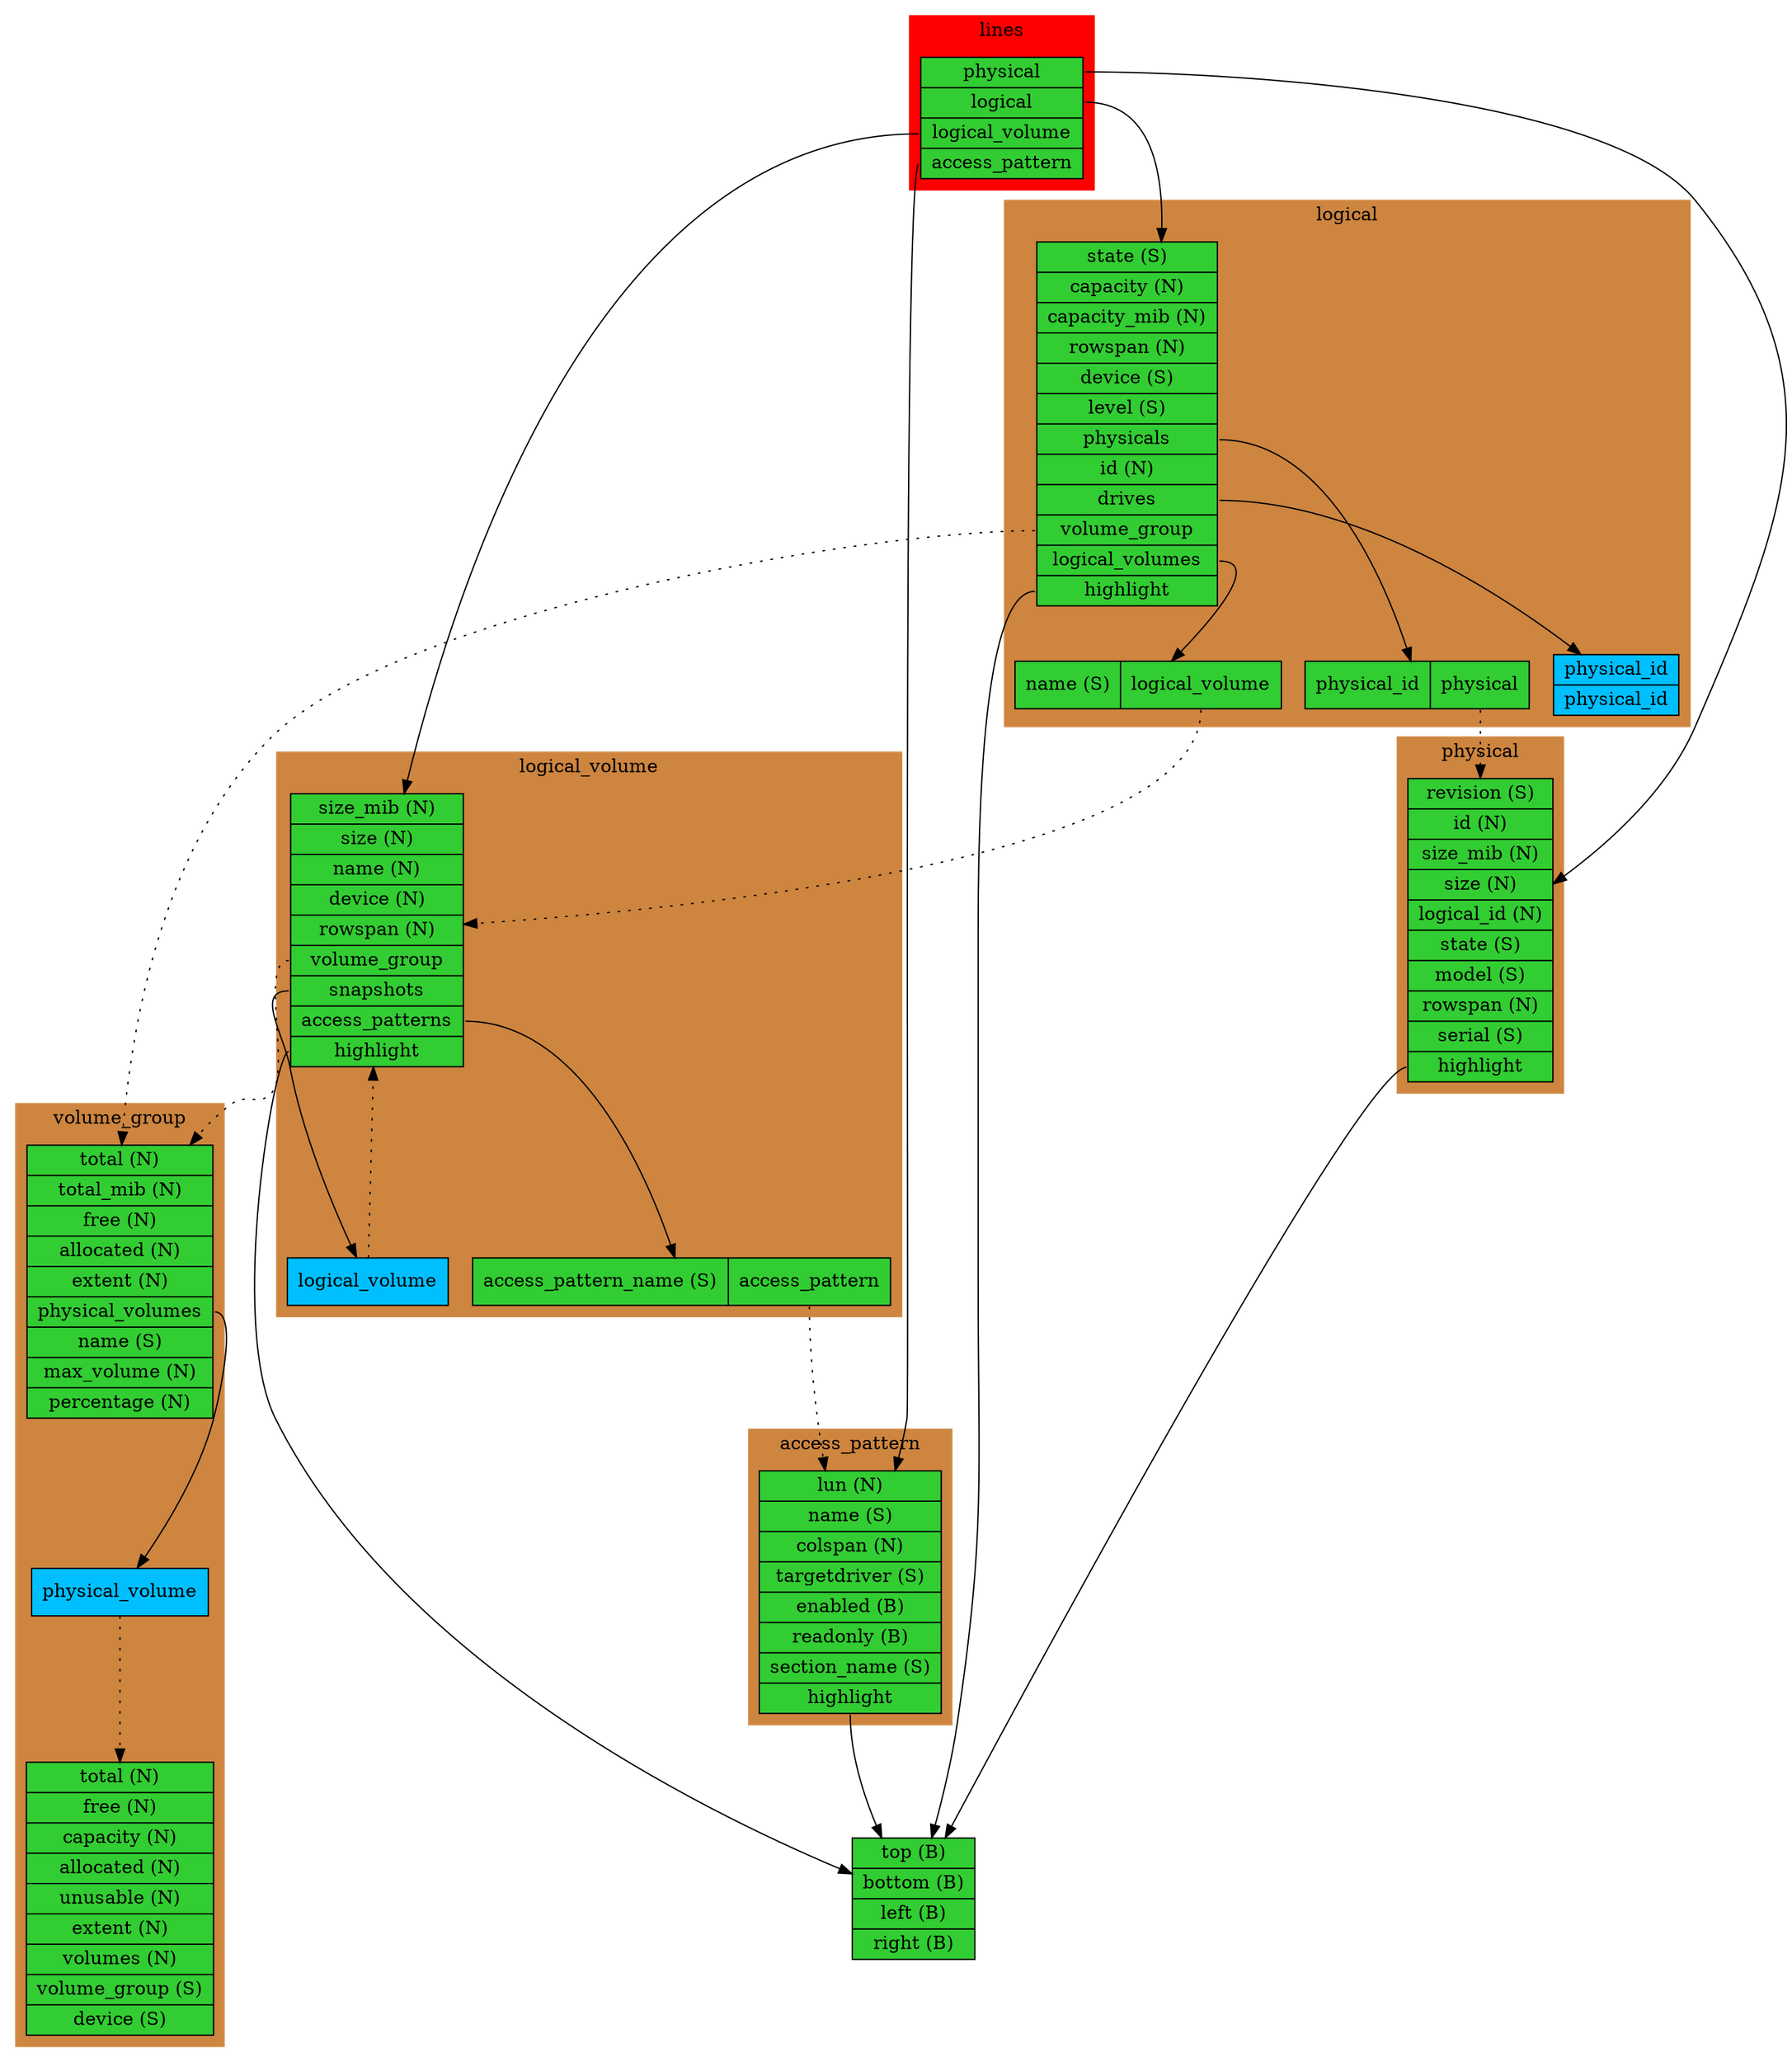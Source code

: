 digraph {
	node [ shape = "record", style = "filled" ];
	style = "filled";
	color = "peru";
	overlap = "false";
	bgcolor = "transparent";

	subgraph cluster_lines {
		label = "lines";
		color = "red";
		node_lines [ label = "{ <physical>physical | <logical>logical | <logical_volume>logical_volume | <access_pattern>access_pattern }", fillcolor = "limegreen" ];
	}

	subgraph cluster_physical {
		label = "physical";

		node_physical [ label = "{ revision (S) | id (N) | size_mib (N) | size (N) | logical_id (N) | state (S) | model (S) | rowspan (N) | serial (S) | <highlight>highlight }", fillcolor = "limegreen" ];
	}

	subgraph cluster_volume_group {
		label = "volume_group";

		node_physical_volume [ label = "{ total (N) | free (N) | capacity (N) | allocated (N) | unusable (N) | extent (N) | volumes (N) | volume_group (S) | device (S) }", fillcolor = "limegreen" ];

		node_volume_group [ label = "{ total (N) | total_mib (N) | free (N) | allocated (N) | extent (N) | <physical_volumes>physical_volumes | name (S) | max_volume (N) | percentage (N) }", fillcolor = "limegreen" ];
		node_volume_group_physical_volumes [ label = "<physical_volume>physical_volume", fillcolor = "deepskyblue" ];
		node_volume_group_physical_volumes:physical_volume -> node_physical_volume [ style = "dotted" ];
		node_volume_group:physical_volumes -> node_volume_group_physical_volumes;
	}

	subgraph cluster_logical_volume {
		label = "logical_volume";

		node_logical_volume [ label = "{ size_mib (N) | size (N) | name (N) | device (N) | rowspan (N) | <volume_group>volume_group | <snapshots>snapshots | <access_patterns>access_patterns | <highlight>highlight }", fillcolor = "limegreen" ];
		node_logical_volume_snapshots [ label = "{ <logical_volume>logical_volume }", fillcolor = "deepskyblue" ];
		node_logical_volume_access_patterns [ label = "<access_pattern_name>access_pattern_name (S) | <access_pattern>access_pattern", fillcolor = "limegreen" ];

		node_logical_volume:snapshots -> node_logical_volume_snapshots;
		node_logical_volume_snapshots:logical_volume -> node_logical_volume [ style = "dotted" ];
		node_logical_volume:volume_group -> node_volume_group [ style = "dotted" ];
		node_logical_volume:access_patterns -> node_logical_volume_access_patterns;
	}

	subgraph cluster_logical {
		label = "logical";

		node_logical [ label = "{ state (S) | capacity (N) | capacity_mib (N) | rowspan (N) | device (S) | level (S) | <physicals>physicals | id (N) | <drives>drives | <volume_group>volume_group | <logical_volumes>logical_volumes | <highlight>highlight }", fillcolor = "limegreen" ];
		node_logical_drives [ label = "{ physical_id | physical_id }", fillcolor = "deepskyblue" ];

		node_logical_physicals [ label = "physical_id | <physical>physical", fillcolor = "limegreen" ];
		node_logical_physicals:physical -> node_physical [ style = "dotted" ];

		node_logical_logical_volumes [ label = "name (S) | <logical_volume>logical_volume", fillcolor = "limegreen" ];
		node_logical_logical_volumes:logical_volume -> node_logical_volume [ style = "dotted" ];

		node_logical:drives -> node_logical_drives;
		node_logical:physicals -> node_logical_physicals;
		node_logical:volume_group -> node_volume_group [ style = "dotted" ];
		node_logical:logical_volumes -> node_logical_logical_volumes;
	}

	subgraph cluster_access_pattern {
		label = "access_pattern";

		node_access_pattern [ label = "{ lun (N) | name (S) | colspan (N) | targetdriver (S) | enabled (B) | readonly (B) | section_name (S) | <highlight>highlight }", fillcolor = "limegreen" ];
	}
	node_logical_volume_access_patterns:access_pattern -> node_access_pattern [ style ="dotted" ];

	node_highlight [ label = "{ top (B) | bottom (B) | left (B) | right (B) }", fillcolor = "limegreen" ];
	node_physical:highlight -> node_highlight;
	node_logical_volume:highlight -> node_highlight;
	node_logical:highlight -> node_highlight;
	node_access_pattern:highlight -> node_highlight;

	node_lines:physical -> node_physical;
	node_lines:logical_volume -> node_logical_volume;
	node_lines:logical -> node_logical;
	node_lines:access_pattern -> node_access_pattern;
}
